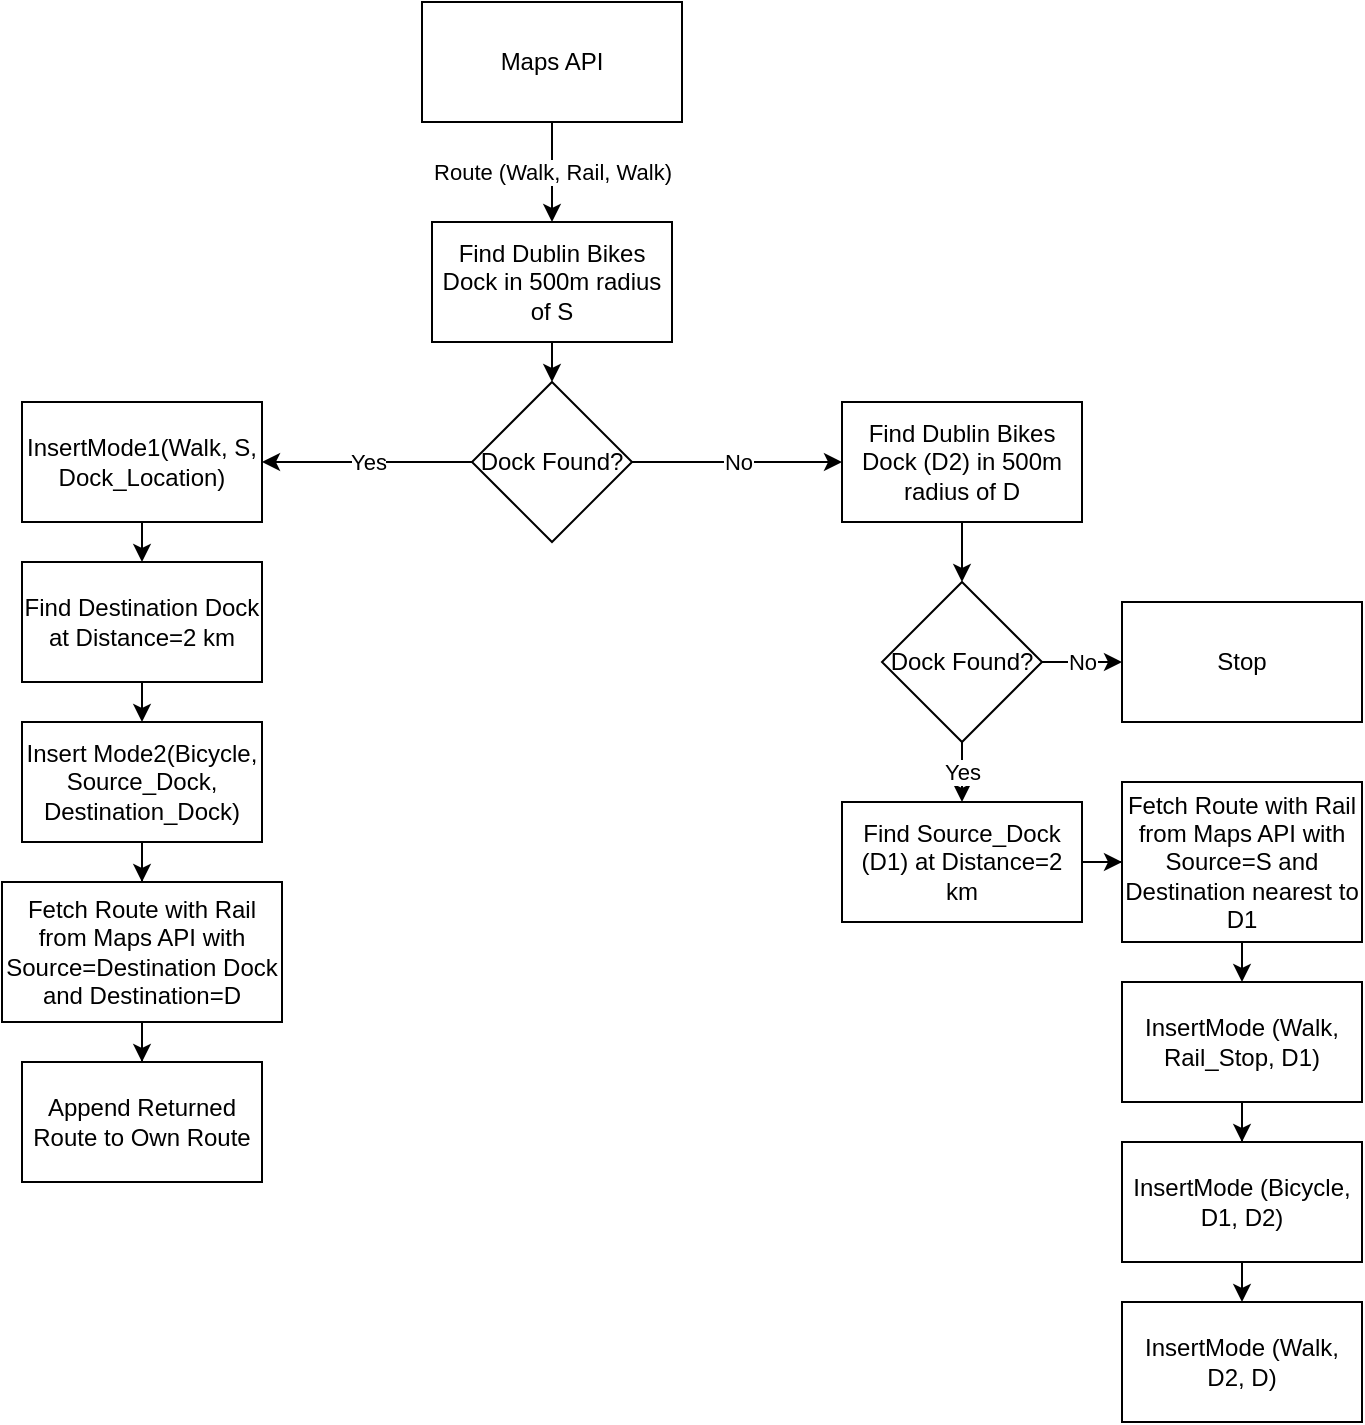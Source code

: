<mxfile version="10.6.0" type="device"><diagram id="hwPcrHvJ_sHFYltbYz9G" name="Page-1"><mxGraphModel dx="833" dy="481" grid="1" gridSize="10" guides="1" tooltips="1" connect="1" arrows="1" fold="1" page="1" pageScale="1" pageWidth="850" pageHeight="1100" math="0" shadow="0"><root><mxCell id="0"/><mxCell id="1" parent="0"/><mxCell id="tByiwTYIus2s_YU4IWLt-16" value="Route (Walk, Rail, Walk)" style="edgeStyle=orthogonalEdgeStyle;rounded=0;orthogonalLoop=1;jettySize=auto;html=1;" edge="1" parent="1" source="tByiwTYIus2s_YU4IWLt-14" target="tByiwTYIus2s_YU4IWLt-15"><mxGeometry relative="1" as="geometry"/></mxCell><mxCell id="tByiwTYIus2s_YU4IWLt-14" value="Maps API" style="rounded=0;whiteSpace=wrap;html=1;" vertex="1" parent="1"><mxGeometry x="350" y="50" width="130" height="60" as="geometry"/></mxCell><mxCell id="tByiwTYIus2s_YU4IWLt-18" style="edgeStyle=orthogonalEdgeStyle;rounded=0;orthogonalLoop=1;jettySize=auto;html=1;exitX=0.5;exitY=1;exitDx=0;exitDy=0;entryX=0.5;entryY=0;entryDx=0;entryDy=0;" edge="1" parent="1" source="tByiwTYIus2s_YU4IWLt-15" target="tByiwTYIus2s_YU4IWLt-17"><mxGeometry relative="1" as="geometry"/></mxCell><mxCell id="tByiwTYIus2s_YU4IWLt-15" value="Find Dublin Bikes Dock in 500m radius of S" style="rounded=0;whiteSpace=wrap;html=1;" vertex="1" parent="1"><mxGeometry x="355" y="160" width="120" height="60" as="geometry"/></mxCell><mxCell id="tByiwTYIus2s_YU4IWLt-21" value="No" style="edgeStyle=orthogonalEdgeStyle;rounded=0;orthogonalLoop=1;jettySize=auto;html=1;exitX=1;exitY=0.5;exitDx=0;exitDy=0;" edge="1" parent="1" source="tByiwTYIus2s_YU4IWLt-17" target="tByiwTYIus2s_YU4IWLt-19"><mxGeometry relative="1" as="geometry"/></mxCell><mxCell id="tByiwTYIus2s_YU4IWLt-23" value="Yes" style="edgeStyle=orthogonalEdgeStyle;rounded=0;orthogonalLoop=1;jettySize=auto;html=1;exitX=0;exitY=0.5;exitDx=0;exitDy=0;entryX=1;entryY=0.5;entryDx=0;entryDy=0;" edge="1" parent="1" source="tByiwTYIus2s_YU4IWLt-17" target="tByiwTYIus2s_YU4IWLt-22"><mxGeometry relative="1" as="geometry"/></mxCell><mxCell id="tByiwTYIus2s_YU4IWLt-17" value="Dock Found?" style="rhombus;whiteSpace=wrap;html=1;" vertex="1" parent="1"><mxGeometry x="375" y="240" width="80" height="80" as="geometry"/></mxCell><mxCell id="tByiwTYIus2s_YU4IWLt-36" style="edgeStyle=orthogonalEdgeStyle;rounded=0;orthogonalLoop=1;jettySize=auto;html=1;exitX=0.5;exitY=1;exitDx=0;exitDy=0;entryX=0.5;entryY=0;entryDx=0;entryDy=0;" edge="1" parent="1" source="tByiwTYIus2s_YU4IWLt-19" target="tByiwTYIus2s_YU4IWLt-35"><mxGeometry relative="1" as="geometry"/></mxCell><mxCell id="tByiwTYIus2s_YU4IWLt-19" value="Find Dublin Bikes Dock (D2) in 500m radius of D" style="rounded=0;whiteSpace=wrap;html=1;" vertex="1" parent="1"><mxGeometry x="560" y="250" width="120" height="60" as="geometry"/></mxCell><mxCell id="tByiwTYIus2s_YU4IWLt-26" style="edgeStyle=orthogonalEdgeStyle;rounded=0;orthogonalLoop=1;jettySize=auto;html=1;exitX=0.5;exitY=1;exitDx=0;exitDy=0;entryX=0.5;entryY=0;entryDx=0;entryDy=0;" edge="1" parent="1" source="tByiwTYIus2s_YU4IWLt-22" target="tByiwTYIus2s_YU4IWLt-25"><mxGeometry relative="1" as="geometry"/></mxCell><mxCell id="tByiwTYIus2s_YU4IWLt-22" value="InsertMode1(Walk, S, Dock_Location)" style="rounded=0;whiteSpace=wrap;html=1;" vertex="1" parent="1"><mxGeometry x="150" y="250" width="120" height="60" as="geometry"/></mxCell><mxCell id="tByiwTYIus2s_YU4IWLt-29" style="edgeStyle=orthogonalEdgeStyle;rounded=0;orthogonalLoop=1;jettySize=auto;html=1;exitX=0.5;exitY=1;exitDx=0;exitDy=0;entryX=0.5;entryY=0;entryDx=0;entryDy=0;" edge="1" parent="1" source="tByiwTYIus2s_YU4IWLt-25" target="tByiwTYIus2s_YU4IWLt-27"><mxGeometry relative="1" as="geometry"/></mxCell><mxCell id="tByiwTYIus2s_YU4IWLt-25" value="Find Destination Dock at Distance=2 km" style="rounded=0;whiteSpace=wrap;html=1;" vertex="1" parent="1"><mxGeometry x="150" y="330" width="120" height="60" as="geometry"/></mxCell><mxCell id="tByiwTYIus2s_YU4IWLt-32" style="edgeStyle=orthogonalEdgeStyle;rounded=0;orthogonalLoop=1;jettySize=auto;html=1;exitX=0.5;exitY=1;exitDx=0;exitDy=0;" edge="1" parent="1" source="tByiwTYIus2s_YU4IWLt-27" target="tByiwTYIus2s_YU4IWLt-31"><mxGeometry relative="1" as="geometry"/></mxCell><mxCell id="tByiwTYIus2s_YU4IWLt-27" value="Insert Mode2(Bicycle, Source_Dock, Destination_Dock)" style="rounded=0;whiteSpace=wrap;html=1;" vertex="1" parent="1"><mxGeometry x="150" y="410" width="120" height="60" as="geometry"/></mxCell><mxCell id="tByiwTYIus2s_YU4IWLt-28" style="edgeStyle=orthogonalEdgeStyle;rounded=0;orthogonalLoop=1;jettySize=auto;html=1;exitX=0.5;exitY=1;exitDx=0;exitDy=0;" edge="1" parent="1" source="tByiwTYIus2s_YU4IWLt-25" target="tByiwTYIus2s_YU4IWLt-25"><mxGeometry relative="1" as="geometry"/></mxCell><mxCell id="tByiwTYIus2s_YU4IWLt-30" value="" style="rounded=0;whiteSpace=wrap;html=1;" vertex="1" parent="1"><mxGeometry x="150" y="490" width="120" height="60" as="geometry"/></mxCell><mxCell id="tByiwTYIus2s_YU4IWLt-34" style="edgeStyle=orthogonalEdgeStyle;rounded=0;orthogonalLoop=1;jettySize=auto;html=1;exitX=0.5;exitY=1;exitDx=0;exitDy=0;" edge="1" parent="1" source="tByiwTYIus2s_YU4IWLt-31" target="tByiwTYIus2s_YU4IWLt-33"><mxGeometry relative="1" as="geometry"/></mxCell><mxCell id="tByiwTYIus2s_YU4IWLt-31" value="Fetch Route with Rail from Maps API with Source=Destination Dock and Destination=D" style="rounded=0;whiteSpace=wrap;html=1;" vertex="1" parent="1"><mxGeometry x="140" y="490" width="140" height="70" as="geometry"/></mxCell><mxCell id="tByiwTYIus2s_YU4IWLt-33" value="Append Returned Route to Own Route" style="rounded=0;whiteSpace=wrap;html=1;" vertex="1" parent="1"><mxGeometry x="150" y="580" width="120" height="60" as="geometry"/></mxCell><mxCell id="tByiwTYIus2s_YU4IWLt-41" value="No" style="edgeStyle=orthogonalEdgeStyle;rounded=0;orthogonalLoop=1;jettySize=auto;html=1;" edge="1" parent="1" source="tByiwTYIus2s_YU4IWLt-35" target="tByiwTYIus2s_YU4IWLt-38"><mxGeometry relative="1" as="geometry"/></mxCell><mxCell id="tByiwTYIus2s_YU4IWLt-42" value="Yes" style="edgeStyle=orthogonalEdgeStyle;rounded=0;orthogonalLoop=1;jettySize=auto;html=1;exitX=0.5;exitY=1;exitDx=0;exitDy=0;entryX=0.5;entryY=0;entryDx=0;entryDy=0;" edge="1" parent="1" source="tByiwTYIus2s_YU4IWLt-35" target="tByiwTYIus2s_YU4IWLt-37"><mxGeometry relative="1" as="geometry"/></mxCell><mxCell id="tByiwTYIus2s_YU4IWLt-35" value="Dock Found?" style="rhombus;whiteSpace=wrap;html=1;" vertex="1" parent="1"><mxGeometry x="580" y="340" width="80" height="80" as="geometry"/></mxCell><mxCell id="tByiwTYIus2s_YU4IWLt-49" style="edgeStyle=orthogonalEdgeStyle;rounded=0;orthogonalLoop=1;jettySize=auto;html=1;exitX=1;exitY=0.5;exitDx=0;exitDy=0;" edge="1" parent="1" source="tByiwTYIus2s_YU4IWLt-37" target="tByiwTYIus2s_YU4IWLt-43"><mxGeometry relative="1" as="geometry"/></mxCell><mxCell id="tByiwTYIus2s_YU4IWLt-37" value="Find Source_Dock (D1) at Distance=2 km" style="rounded=0;whiteSpace=wrap;html=1;" vertex="1" parent="1"><mxGeometry x="560" y="450" width="120" height="60" as="geometry"/></mxCell><mxCell id="tByiwTYIus2s_YU4IWLt-38" value="Stop" style="rounded=0;whiteSpace=wrap;html=1;" vertex="1" parent="1"><mxGeometry x="700" y="350" width="120" height="60" as="geometry"/></mxCell><mxCell id="tByiwTYIus2s_YU4IWLt-50" style="edgeStyle=orthogonalEdgeStyle;rounded=0;orthogonalLoop=1;jettySize=auto;html=1;exitX=0.5;exitY=1;exitDx=0;exitDy=0;entryX=0.5;entryY=0;entryDx=0;entryDy=0;" edge="1" parent="1" source="tByiwTYIus2s_YU4IWLt-43" target="tByiwTYIus2s_YU4IWLt-46"><mxGeometry relative="1" as="geometry"/></mxCell><mxCell id="tByiwTYIus2s_YU4IWLt-43" value="Fetch Route with Rail from Maps API with Source=S and Destination nearest to D1" style="rounded=0;whiteSpace=wrap;html=1;" vertex="1" parent="1"><mxGeometry x="700" y="440" width="120" height="80" as="geometry"/></mxCell><mxCell id="tByiwTYIus2s_YU4IWLt-51" value="" style="edgeStyle=orthogonalEdgeStyle;rounded=0;orthogonalLoop=1;jettySize=auto;html=1;" edge="1" parent="1" source="tByiwTYIus2s_YU4IWLt-46" target="tByiwTYIus2s_YU4IWLt-47"><mxGeometry relative="1" as="geometry"/></mxCell><mxCell id="tByiwTYIus2s_YU4IWLt-46" value="InsertMode (Walk, Rail_Stop, D1)" style="rounded=0;whiteSpace=wrap;html=1;" vertex="1" parent="1"><mxGeometry x="700" y="540" width="120" height="60" as="geometry"/></mxCell><mxCell id="tByiwTYIus2s_YU4IWLt-52" style="edgeStyle=orthogonalEdgeStyle;rounded=0;orthogonalLoop=1;jettySize=auto;html=1;exitX=0.5;exitY=1;exitDx=0;exitDy=0;entryX=0.5;entryY=0;entryDx=0;entryDy=0;" edge="1" parent="1" source="tByiwTYIus2s_YU4IWLt-47" target="tByiwTYIus2s_YU4IWLt-48"><mxGeometry relative="1" as="geometry"/></mxCell><mxCell id="tByiwTYIus2s_YU4IWLt-47" value="InsertMode (Bicycle, D1, D2)" style="rounded=0;whiteSpace=wrap;html=1;" vertex="1" parent="1"><mxGeometry x="700" y="620" width="120" height="60" as="geometry"/></mxCell><mxCell id="tByiwTYIus2s_YU4IWLt-48" value="InsertMode (Walk, D2, D)" style="rounded=0;whiteSpace=wrap;html=1;" vertex="1" parent="1"><mxGeometry x="700" y="700" width="120" height="60" as="geometry"/></mxCell></root></mxGraphModel></diagram></mxfile>